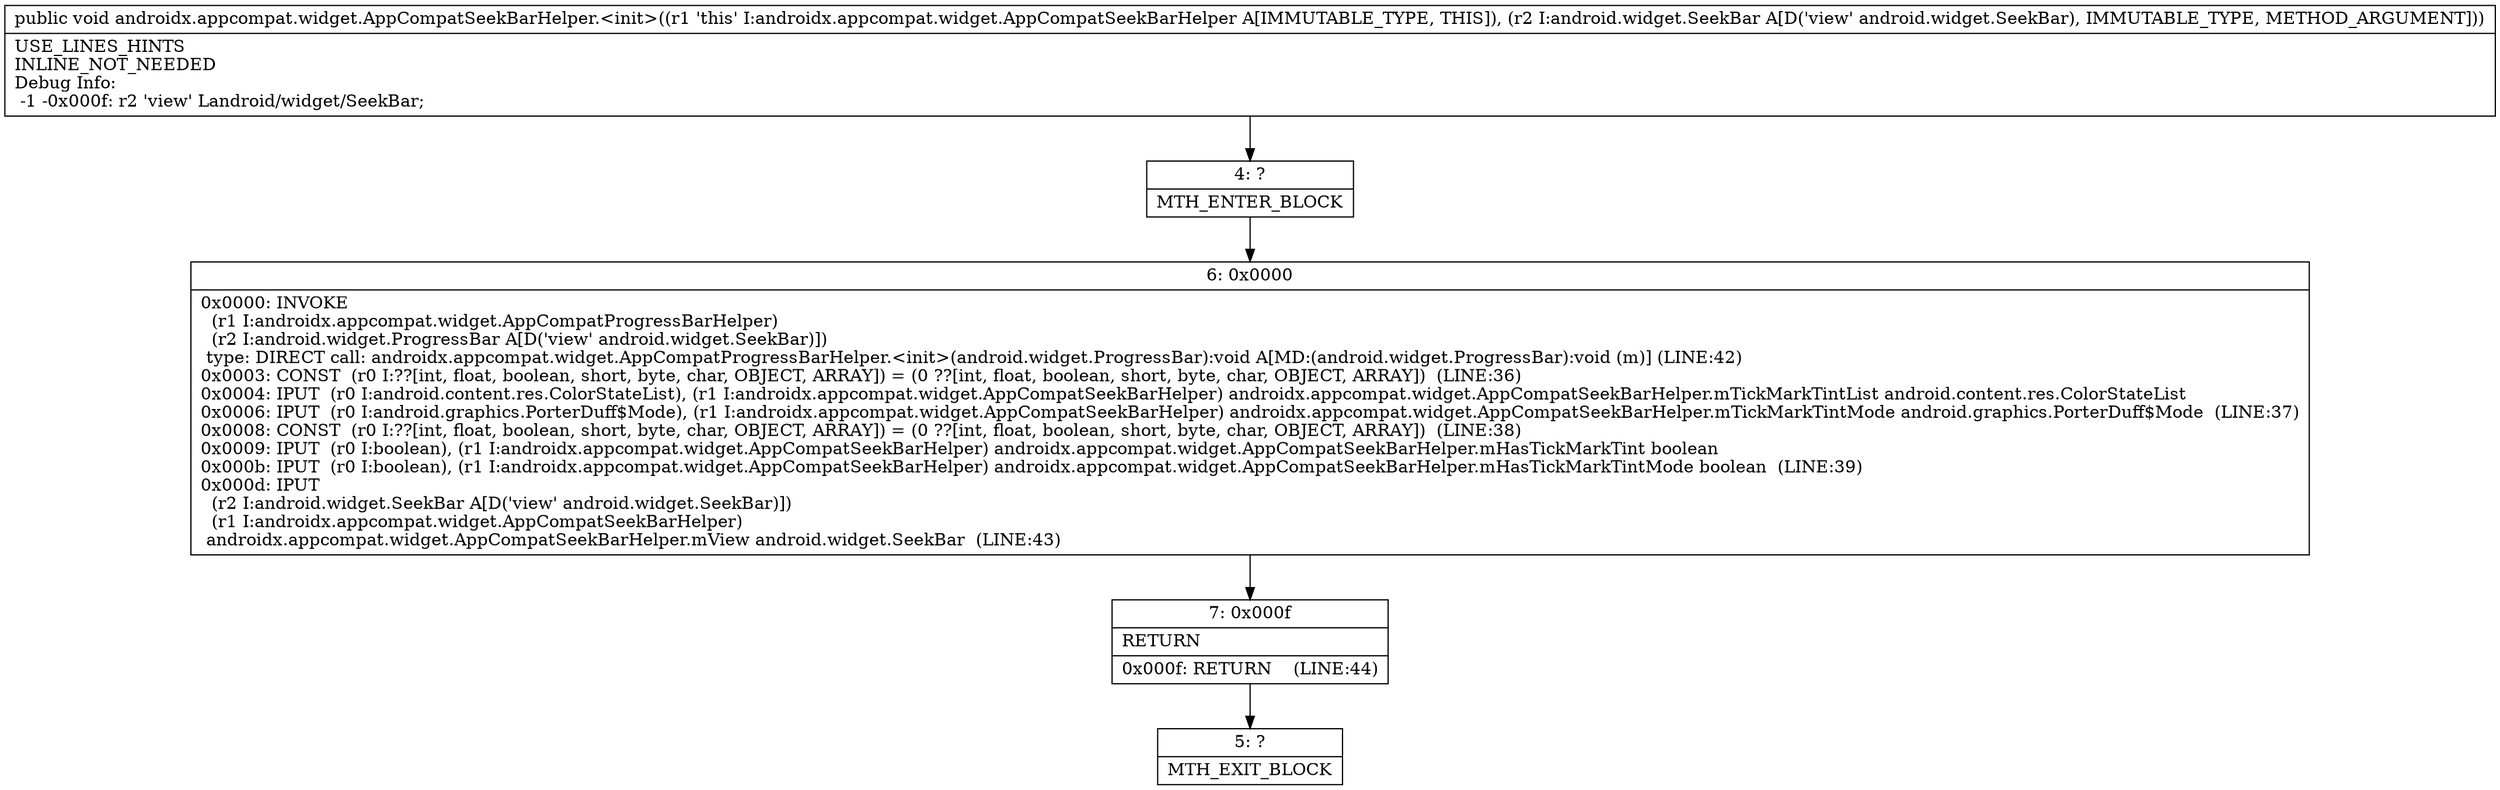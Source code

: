 digraph "CFG forandroidx.appcompat.widget.AppCompatSeekBarHelper.\<init\>(Landroid\/widget\/SeekBar;)V" {
Node_4 [shape=record,label="{4\:\ ?|MTH_ENTER_BLOCK\l}"];
Node_6 [shape=record,label="{6\:\ 0x0000|0x0000: INVOKE  \l  (r1 I:androidx.appcompat.widget.AppCompatProgressBarHelper)\l  (r2 I:android.widget.ProgressBar A[D('view' android.widget.SeekBar)])\l type: DIRECT call: androidx.appcompat.widget.AppCompatProgressBarHelper.\<init\>(android.widget.ProgressBar):void A[MD:(android.widget.ProgressBar):void (m)] (LINE:42)\l0x0003: CONST  (r0 I:??[int, float, boolean, short, byte, char, OBJECT, ARRAY]) = (0 ??[int, float, boolean, short, byte, char, OBJECT, ARRAY])  (LINE:36)\l0x0004: IPUT  (r0 I:android.content.res.ColorStateList), (r1 I:androidx.appcompat.widget.AppCompatSeekBarHelper) androidx.appcompat.widget.AppCompatSeekBarHelper.mTickMarkTintList android.content.res.ColorStateList \l0x0006: IPUT  (r0 I:android.graphics.PorterDuff$Mode), (r1 I:androidx.appcompat.widget.AppCompatSeekBarHelper) androidx.appcompat.widget.AppCompatSeekBarHelper.mTickMarkTintMode android.graphics.PorterDuff$Mode  (LINE:37)\l0x0008: CONST  (r0 I:??[int, float, boolean, short, byte, char, OBJECT, ARRAY]) = (0 ??[int, float, boolean, short, byte, char, OBJECT, ARRAY])  (LINE:38)\l0x0009: IPUT  (r0 I:boolean), (r1 I:androidx.appcompat.widget.AppCompatSeekBarHelper) androidx.appcompat.widget.AppCompatSeekBarHelper.mHasTickMarkTint boolean \l0x000b: IPUT  (r0 I:boolean), (r1 I:androidx.appcompat.widget.AppCompatSeekBarHelper) androidx.appcompat.widget.AppCompatSeekBarHelper.mHasTickMarkTintMode boolean  (LINE:39)\l0x000d: IPUT  \l  (r2 I:android.widget.SeekBar A[D('view' android.widget.SeekBar)])\l  (r1 I:androidx.appcompat.widget.AppCompatSeekBarHelper)\l androidx.appcompat.widget.AppCompatSeekBarHelper.mView android.widget.SeekBar  (LINE:43)\l}"];
Node_7 [shape=record,label="{7\:\ 0x000f|RETURN\l|0x000f: RETURN    (LINE:44)\l}"];
Node_5 [shape=record,label="{5\:\ ?|MTH_EXIT_BLOCK\l}"];
MethodNode[shape=record,label="{public void androidx.appcompat.widget.AppCompatSeekBarHelper.\<init\>((r1 'this' I:androidx.appcompat.widget.AppCompatSeekBarHelper A[IMMUTABLE_TYPE, THIS]), (r2 I:android.widget.SeekBar A[D('view' android.widget.SeekBar), IMMUTABLE_TYPE, METHOD_ARGUMENT]))  | USE_LINES_HINTS\lINLINE_NOT_NEEDED\lDebug Info:\l  \-1 \-0x000f: r2 'view' Landroid\/widget\/SeekBar;\l}"];
MethodNode -> Node_4;Node_4 -> Node_6;
Node_6 -> Node_7;
Node_7 -> Node_5;
}

